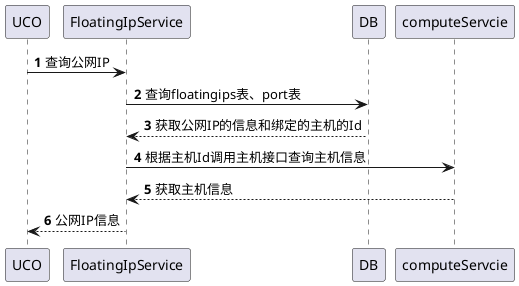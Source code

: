 @startuml
autonumber

UCO -> FloatingIpService: 查询公网IP
FloatingIpService -> DB:查询floatingips表、port表
FloatingIpService <-- DB:获取公网IP的信息和绑定的主机的Id

FloatingIpService -> computeServcie:根据主机Id调用主机接口查询主机信息
FloatingIpService <-- computeServcie:获取主机信息
UCO <-- FloatingIpService: 公网IP信息
@enduml